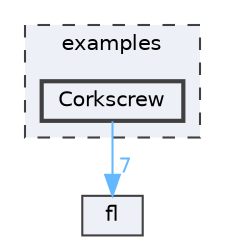 digraph "/home/runner/work/FastLED/FastLED/examples/Corkscrew"
{
 // INTERACTIVE_SVG=YES
 // LATEX_PDF_SIZE
  bgcolor="transparent";
  edge [fontname=Helvetica,fontsize=10,labelfontname=Helvetica,labelfontsize=10];
  node [fontname=Helvetica,fontsize=10,shape=box,height=0.2,width=0.4];
  compound=true
  subgraph clusterdir_d28a4824dc47e487b107a5db32ef43c4 {
    graph [ bgcolor="#edf0f7", pencolor="grey25", label="examples", fontname=Helvetica,fontsize=10 style="filled,dashed", URL="dir_d28a4824dc47e487b107a5db32ef43c4.html",tooltip=""]
  dir_dada05b0a611f48c92eb4fcdbe293ddb [label="Corkscrew", fillcolor="#edf0f7", color="grey25", style="filled,bold", URL="dir_dada05b0a611f48c92eb4fcdbe293ddb.html",tooltip=""];
  }
  dir_4d1829fa9bd13d7db71e765b2707b248 [label="fl", fillcolor="#edf0f7", color="grey25", style="filled", URL="dir_4d1829fa9bd13d7db71e765b2707b248.html",tooltip=""];
  dir_dada05b0a611f48c92eb4fcdbe293ddb->dir_4d1829fa9bd13d7db71e765b2707b248 [headlabel="7", labeldistance=1.5 headhref="dir_000024_000042.html" href="dir_000024_000042.html" color="steelblue1" fontcolor="steelblue1"];
}
